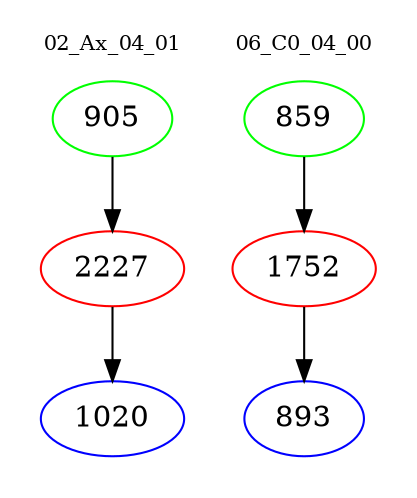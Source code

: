 digraph{
subgraph cluster_0 {
color = white
label = "02_Ax_04_01";
fontsize=10;
T0_905 [label="905", color="green"]
T0_905 -> T0_2227 [color="black"]
T0_2227 [label="2227", color="red"]
T0_2227 -> T0_1020 [color="black"]
T0_1020 [label="1020", color="blue"]
}
subgraph cluster_1 {
color = white
label = "06_C0_04_00";
fontsize=10;
T1_859 [label="859", color="green"]
T1_859 -> T1_1752 [color="black"]
T1_1752 [label="1752", color="red"]
T1_1752 -> T1_893 [color="black"]
T1_893 [label="893", color="blue"]
}
}
